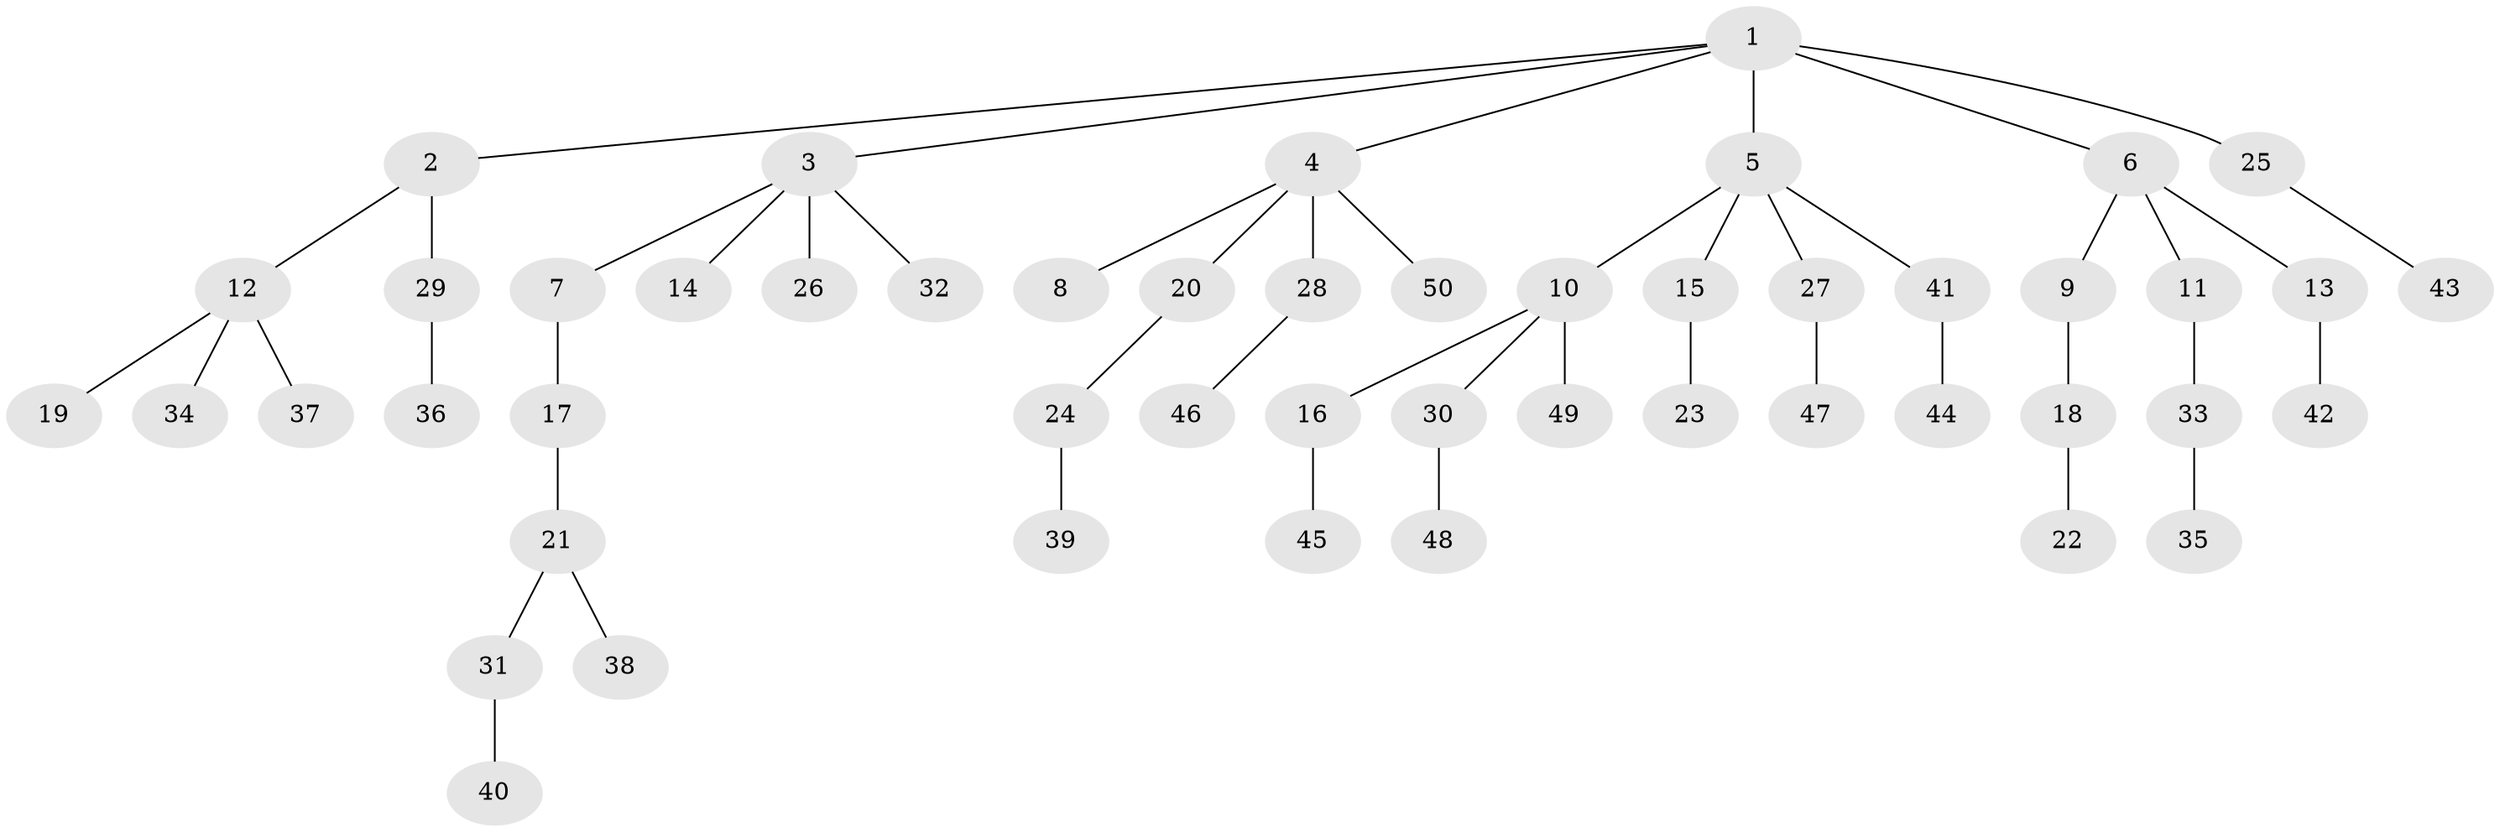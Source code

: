 // original degree distribution, {8: 0.010309278350515464, 4: 0.020618556701030927, 6: 0.041237113402061855, 7: 0.010309278350515464, 3: 0.17525773195876287, 2: 0.2268041237113402, 1: 0.5154639175257731}
// Generated by graph-tools (version 1.1) at 2025/36/03/09/25 02:36:38]
// undirected, 50 vertices, 49 edges
graph export_dot {
graph [start="1"]
  node [color=gray90,style=filled];
  1;
  2;
  3;
  4;
  5;
  6;
  7;
  8;
  9;
  10;
  11;
  12;
  13;
  14;
  15;
  16;
  17;
  18;
  19;
  20;
  21;
  22;
  23;
  24;
  25;
  26;
  27;
  28;
  29;
  30;
  31;
  32;
  33;
  34;
  35;
  36;
  37;
  38;
  39;
  40;
  41;
  42;
  43;
  44;
  45;
  46;
  47;
  48;
  49;
  50;
  1 -- 2 [weight=1.0];
  1 -- 3 [weight=1.0];
  1 -- 4 [weight=1.0];
  1 -- 5 [weight=1.0];
  1 -- 6 [weight=1.0];
  1 -- 25 [weight=2.0];
  2 -- 12 [weight=1.0];
  2 -- 29 [weight=1.0];
  3 -- 7 [weight=1.0];
  3 -- 14 [weight=1.0];
  3 -- 26 [weight=1.0];
  3 -- 32 [weight=1.0];
  4 -- 8 [weight=1.0];
  4 -- 20 [weight=1.0];
  4 -- 28 [weight=1.0];
  4 -- 50 [weight=1.0];
  5 -- 10 [weight=1.0];
  5 -- 15 [weight=1.0];
  5 -- 27 [weight=1.0];
  5 -- 41 [weight=1.0];
  6 -- 9 [weight=1.0];
  6 -- 11 [weight=1.0];
  6 -- 13 [weight=2.0];
  7 -- 17 [weight=1.0];
  9 -- 18 [weight=1.0];
  10 -- 16 [weight=1.0];
  10 -- 30 [weight=1.0];
  10 -- 49 [weight=1.0];
  11 -- 33 [weight=1.0];
  12 -- 19 [weight=1.0];
  12 -- 34 [weight=1.0];
  12 -- 37 [weight=1.0];
  13 -- 42 [weight=1.0];
  15 -- 23 [weight=1.0];
  16 -- 45 [weight=1.0];
  17 -- 21 [weight=1.0];
  18 -- 22 [weight=1.0];
  20 -- 24 [weight=1.0];
  21 -- 31 [weight=1.0];
  21 -- 38 [weight=1.0];
  24 -- 39 [weight=1.0];
  25 -- 43 [weight=1.0];
  27 -- 47 [weight=1.0];
  28 -- 46 [weight=1.0];
  29 -- 36 [weight=1.0];
  30 -- 48 [weight=2.0];
  31 -- 40 [weight=2.0];
  33 -- 35 [weight=1.0];
  41 -- 44 [weight=1.0];
}
